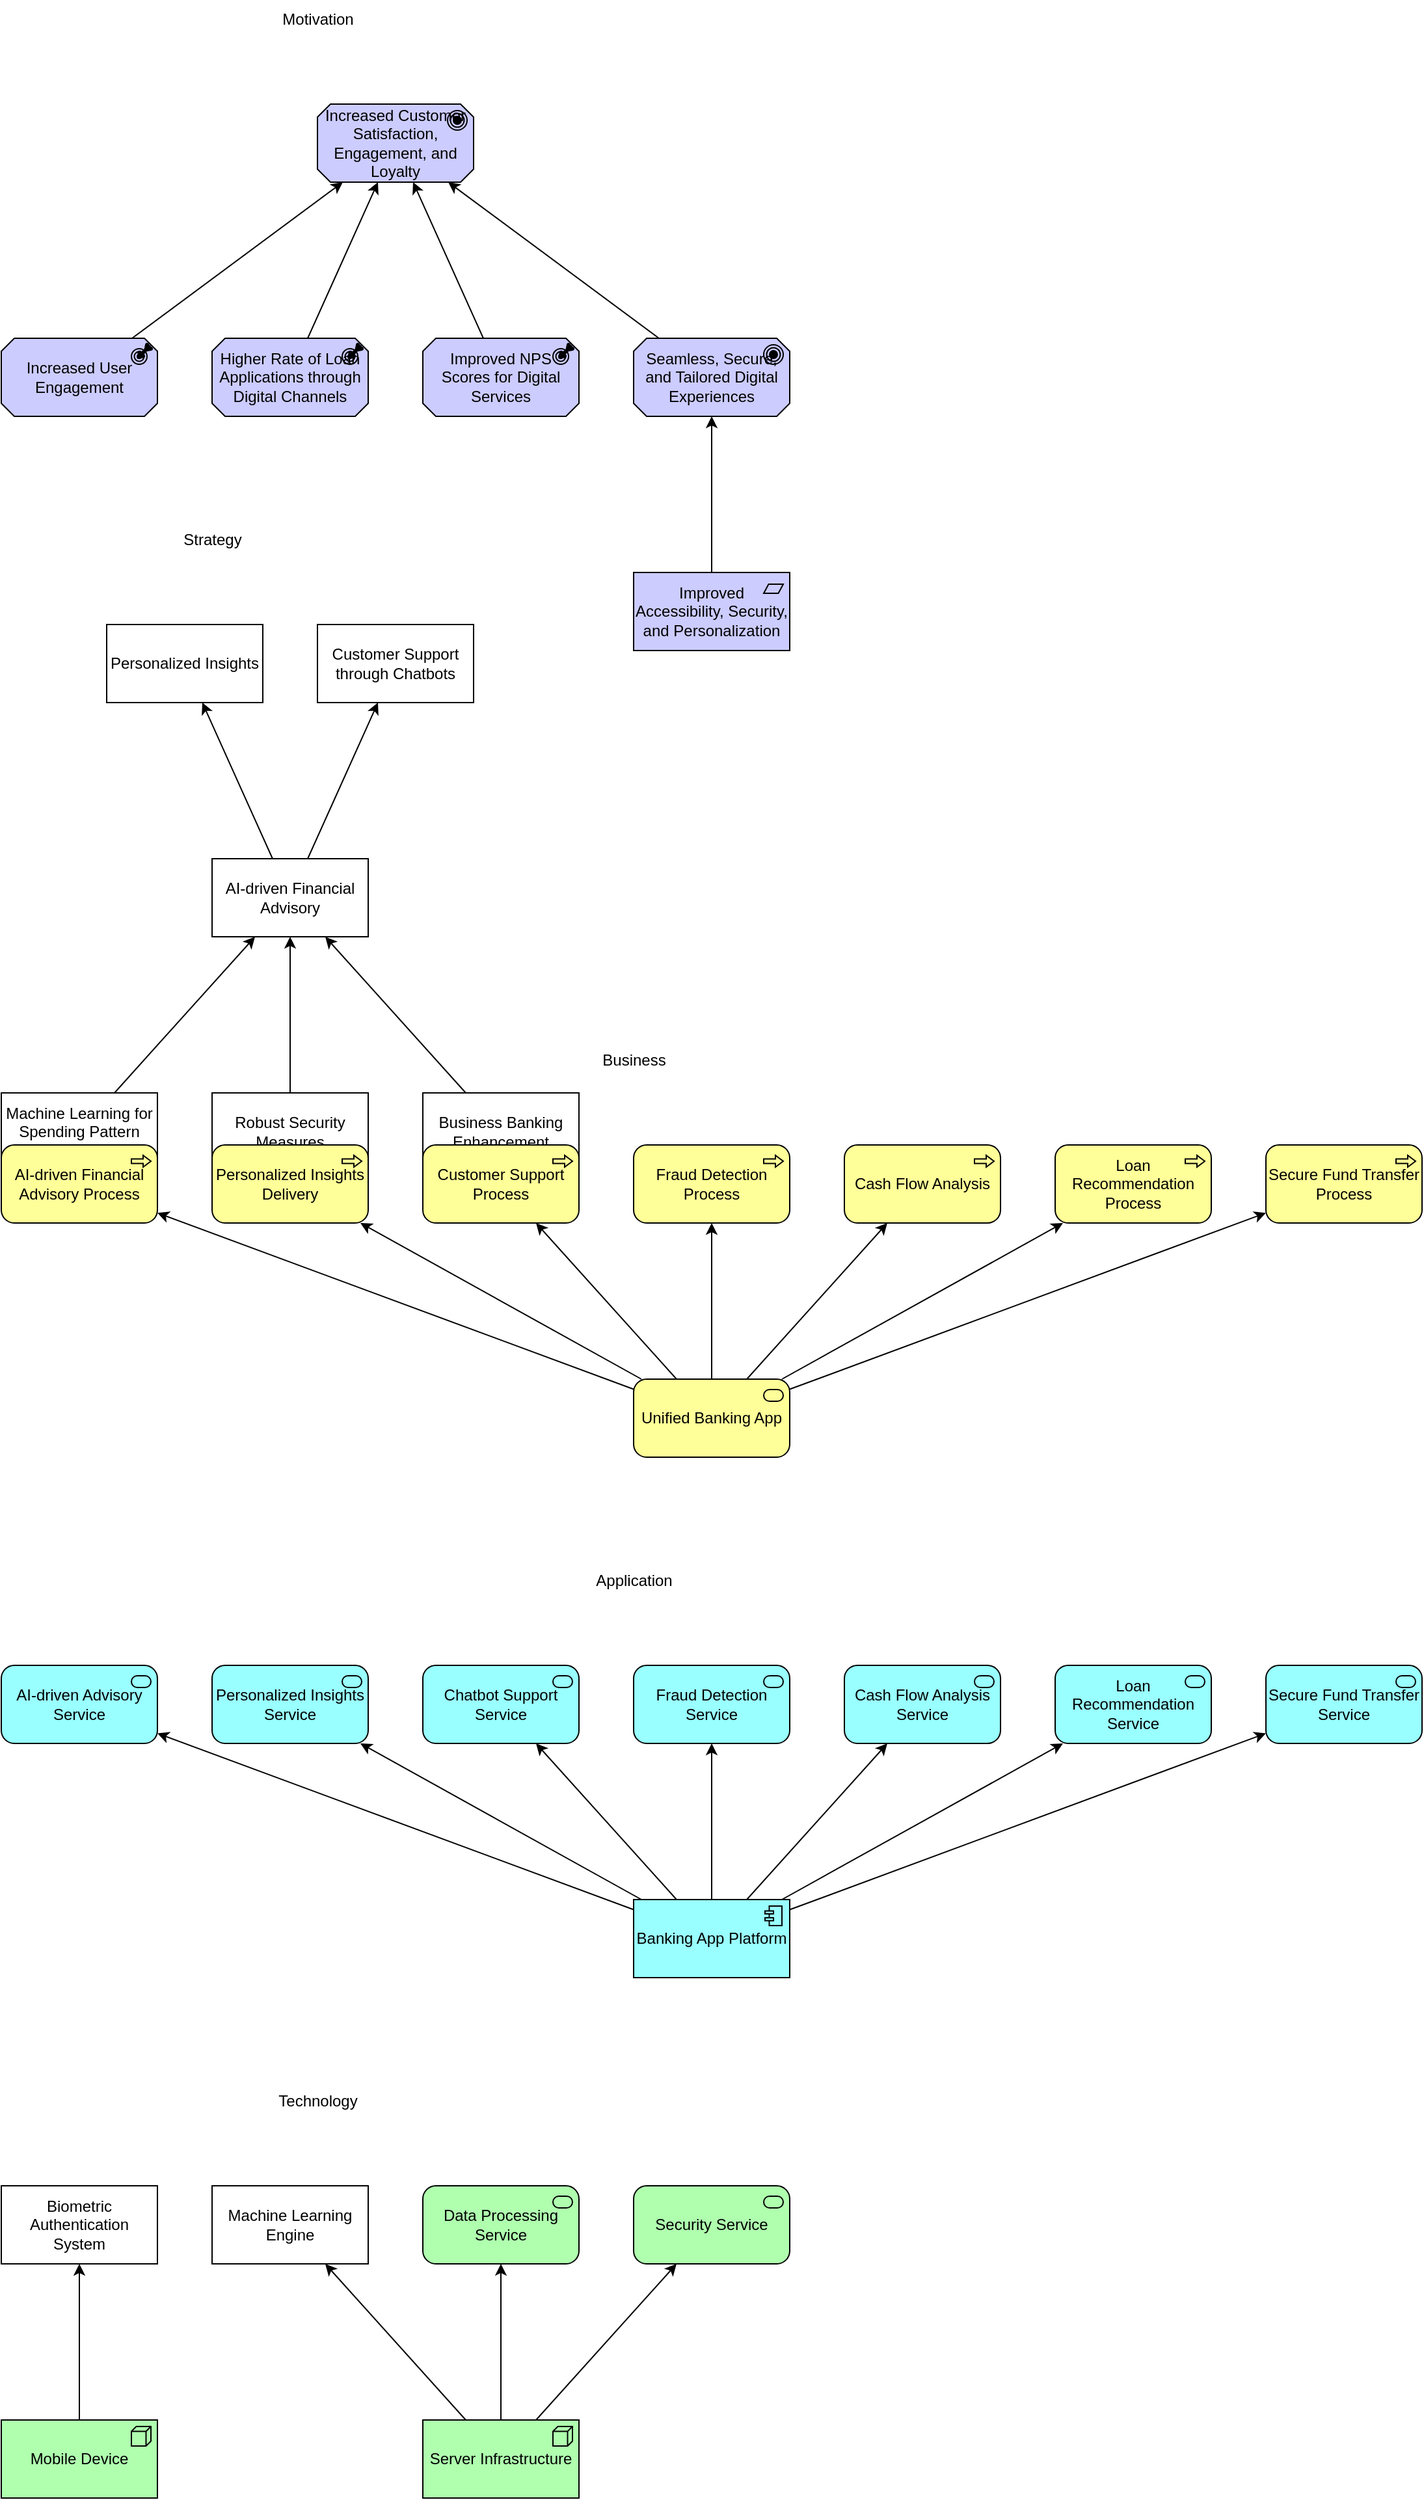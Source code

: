 <?xml version='1.0' encoding='UTF-8'?>
<mxfile version="1.0" encoding="UTF-8"><diagram name="ArchiMate Model" id="archimate_diagram"><mxGraphModel dx="1050" dy="522" grid="1" gridSize="10"><root><mxCell id="0" /><mxCell id="1" parent="0" /><mxCell id="label_Motivation" value="Motivation" style="text;html=1;align=center;verticalAlign=middle;resizable=0;points=[];" vertex="1" parent="1"><mxGeometry x="270.0" y="38.0" width="200" height="30" as="geometry" /></mxCell><mxCell id="elem_m1" value="Seamless, Secure, and Tailored Digital Experiences" style="html=1;outlineConnect=0;whiteSpace=wrap;fillColor=#CCCCFF;shape=mxgraph.archimate3.application;appType=goal;archiType=oct;" vertex="1" parent="1"><mxGeometry x="613.0" y="298.0" width="120" height="60" as="geometry" /></mxCell><mxCell id="elem_m2" value="Increased Customer Satisfaction, Engagement, and Loyalty" style="html=1;outlineConnect=0;whiteSpace=wrap;fillColor=#CCCCFF;shape=mxgraph.archimate3.application;appType=goal;archiType=oct;" vertex="1" parent="1"><mxGeometry x="370.0" y="118.0" width="120" height="60" as="geometry" /></mxCell><mxCell id="elem_m3" value="Improved Accessibility, Security, and Personalization" style="html=1;outlineConnect=0;whiteSpace=wrap;fillColor=#CCCCFF;shape=mxgraph.archimate3.application;appType=requirement;archiType=square;" vertex="1" parent="1"><mxGeometry x="613.0" y="478.0" width="120" height="60" as="geometry" /></mxCell><mxCell id="elem_m4" value="Increased User Engagement" style="html=1;outlineConnect=0;whiteSpace=wrap;fillColor=#CCCCFF;shape=mxgraph.archimate3.application;appType=outcome;archiType=oct;" vertex="1" parent="1"><mxGeometry x="127.0" y="298.0" width="120" height="60" as="geometry" /></mxCell><mxCell id="elem_m5" value="Higher Rate of Loan Applications through Digital Channels" style="html=1;outlineConnect=0;whiteSpace=wrap;fillColor=#CCCCFF;shape=mxgraph.archimate3.application;appType=outcome;archiType=oct;" vertex="1" parent="1"><mxGeometry x="289.0" y="298.0" width="120" height="60" as="geometry" /></mxCell><mxCell id="elem_m6" value="Improved NPS Scores for Digital Services" style="html=1;outlineConnect=0;whiteSpace=wrap;fillColor=#CCCCFF;shape=mxgraph.archimate3.application;appType=outcome;archiType=oct;" vertex="1" parent="1"><mxGeometry x="451.0" y="298.0" width="120" height="60" as="geometry" /></mxCell><mxCell id="conn_elem_m3_elem_m1" style="html=1;shape=mxgraph.archimate3.relationship;archiType=influence;" edge="1" source="elem_m3" target="elem_m1" parent="1"><mxGeometry relative="1" as="geometry" /></mxCell><mxCell id="conn_elem_m1_elem_m2" style="html=1;shape=mxgraph.archimate3.relationship;archiType=influence;" edge="1" source="elem_m1" target="elem_m2" parent="1"><mxGeometry relative="1" as="geometry" /></mxCell><mxCell id="conn_elem_m4_elem_m2" style="html=1;shape=mxgraph.archimate3.relationship;archiType=influence;" edge="1" source="elem_m4" target="elem_m2" parent="1"><mxGeometry relative="1" as="geometry" /></mxCell><mxCell id="conn_elem_m5_elem_m2" style="html=1;shape=mxgraph.archimate3.relationship;archiType=influence;" edge="1" source="elem_m5" target="elem_m2" parent="1"><mxGeometry relative="1" as="geometry" /></mxCell><mxCell id="conn_elem_m6_elem_m2" style="html=1;shape=mxgraph.archimate3.relationship;archiType=influence;" edge="1" source="elem_m6" target="elem_m2" parent="1"><mxGeometry relative="1" as="geometry" /></mxCell><mxCell id="label_Strategy" value="Strategy" style="text;html=1;align=center;verticalAlign=middle;resizable=0;points=[];" vertex="1" parent="1"><mxGeometry x="189.0" y="438.0" width="200" height="30" as="geometry" /></mxCell><mxCell id="elem_s1" value="AI-driven Financial Advisory" style="html=1;outlineConnect=0;whiteSpace=wrap;fillColor=#FFFFFF;shape=mxgraph.archimate3.rectangle;" vertex="1" parent="1"><mxGeometry x="289.0" y="698.0" width="120" height="60" as="geometry" /></mxCell><mxCell id="elem_s2" value="Personalized Insights" style="html=1;outlineConnect=0;whiteSpace=wrap;fillColor=#FFFFFF;shape=mxgraph.archimate3.rectangle;" vertex="1" parent="1"><mxGeometry x="208.0" y="518.0" width="120" height="60" as="geometry" /></mxCell><mxCell id="elem_s3" value="Customer Support through Chatbots" style="html=1;outlineConnect=0;whiteSpace=wrap;fillColor=#FFFFFF;shape=mxgraph.archimate3.rectangle;" vertex="1" parent="1"><mxGeometry x="370.0" y="518.0" width="120" height="60" as="geometry" /></mxCell><mxCell id="elem_s4" value="Machine Learning for Spending Pattern Analysis" style="html=1;outlineConnect=0;whiteSpace=wrap;fillColor=#FFFFFF;shape=mxgraph.archimate3.rectangle;" vertex="1" parent="1"><mxGeometry x="127.0" y="878.0" width="120" height="60" as="geometry" /></mxCell><mxCell id="elem_s5" value="Robust Security Measures" style="html=1;outlineConnect=0;whiteSpace=wrap;fillColor=#FFFFFF;shape=mxgraph.archimate3.rectangle;" vertex="1" parent="1"><mxGeometry x="289.0" y="878.0" width="120" height="60" as="geometry" /></mxCell><mxCell id="elem_s6" value="Business Banking Enhancement" style="html=1;outlineConnect=0;whiteSpace=wrap;fillColor=#FFFFFF;shape=mxgraph.archimate3.rectangle;" vertex="1" parent="1"><mxGeometry x="451.0" y="878.0" width="120" height="60" as="geometry" /></mxCell><mxCell id="conn_elem_s1_elem_s2" style="html=1;shape=mxgraph.archimate3.relationship;archiType=association;" edge="1" source="elem_s1" target="elem_s2" parent="1"><mxGeometry relative="1" as="geometry" /></mxCell><mxCell id="conn_elem_s1_elem_s3" style="html=1;shape=mxgraph.archimate3.relationship;archiType=association;" edge="1" source="elem_s1" target="elem_s3" parent="1"><mxGeometry relative="1" as="geometry" /></mxCell><mxCell id="conn_elem_s4_elem_s1" style="html=1;shape=mxgraph.archimate3.relationship;archiType=association;" edge="1" source="elem_s4" target="elem_s1" parent="1"><mxGeometry relative="1" as="geometry" /></mxCell><mxCell id="conn_elem_s5_elem_s1" style="html=1;shape=mxgraph.archimate3.relationship;archiType=association;" edge="1" source="elem_s5" target="elem_s1" parent="1"><mxGeometry relative="1" as="geometry" /></mxCell><mxCell id="conn_elem_s6_elem_s1" style="html=1;shape=mxgraph.archimate3.relationship;archiType=association;" edge="1" source="elem_s6" target="elem_s1" parent="1"><mxGeometry relative="1" as="geometry" /></mxCell><mxCell id="label_Business" value="Business" style="text;html=1;align=center;verticalAlign=middle;resizable=0;points=[];" vertex="1" parent="1"><mxGeometry x="513.0" y="838.0" width="200" height="30" as="geometry" /></mxCell><mxCell id="elem_b1" value="Unified Banking App" style="html=1;outlineConnect=0;whiteSpace=wrap;fillColor=#ffff99;shape=mxgraph.archimate3.application;appType=serv;archiType=rounded;" vertex="1" parent="1"><mxGeometry x="613.0" y="1098.0" width="120" height="60" as="geometry" /></mxCell><mxCell id="elem_b2" value="AI-driven Financial Advisory Process" style="html=1;outlineConnect=0;whiteSpace=wrap;fillColor=#ffff99;shape=mxgraph.archimate3.application;appType=proc;archiType=rounded;" vertex="1" parent="1"><mxGeometry x="127.0" y="918.0" width="120" height="60" as="geometry" /></mxCell><mxCell id="elem_b3" value="Personalized Insights Delivery" style="html=1;outlineConnect=0;whiteSpace=wrap;fillColor=#ffff99;shape=mxgraph.archimate3.application;appType=proc;archiType=rounded;" vertex="1" parent="1"><mxGeometry x="289.0" y="918.0" width="120" height="60" as="geometry" /></mxCell><mxCell id="elem_b4" value="Customer Support Process" style="html=1;outlineConnect=0;whiteSpace=wrap;fillColor=#ffff99;shape=mxgraph.archimate3.application;appType=proc;archiType=rounded;" vertex="1" parent="1"><mxGeometry x="451.0" y="918.0" width="120" height="60" as="geometry" /></mxCell><mxCell id="elem_b5" value="Fraud Detection Process" style="html=1;outlineConnect=0;whiteSpace=wrap;fillColor=#ffff99;shape=mxgraph.archimate3.application;appType=proc;archiType=rounded;" vertex="1" parent="1"><mxGeometry x="613.0" y="918.0" width="120" height="60" as="geometry" /></mxCell><mxCell id="elem_b6" value="Cash Flow Analysis" style="html=1;outlineConnect=0;whiteSpace=wrap;fillColor=#ffff99;shape=mxgraph.archimate3.application;appType=proc;archiType=rounded;" vertex="1" parent="1"><mxGeometry x="775.0" y="918.0" width="120" height="60" as="geometry" /></mxCell><mxCell id="elem_b7" value="Loan Recommendation Process" style="html=1;outlineConnect=0;whiteSpace=wrap;fillColor=#ffff99;shape=mxgraph.archimate3.application;appType=proc;archiType=rounded;" vertex="1" parent="1"><mxGeometry x="937.0" y="918.0" width="120" height="60" as="geometry" /></mxCell><mxCell id="elem_b8" value="Secure Fund Transfer Process" style="html=1;outlineConnect=0;whiteSpace=wrap;fillColor=#ffff99;shape=mxgraph.archimate3.application;appType=proc;archiType=rounded;" vertex="1" parent="1"><mxGeometry x="1099.0" y="918.0" width="120" height="60" as="geometry" /></mxCell><mxCell id="conn_elem_b1_elem_b2" style="html=1;shape=mxgraph.archimate3.relationship;archiType=association;" edge="1" source="elem_b1" target="elem_b2" parent="1"><mxGeometry relative="1" as="geometry" /></mxCell><mxCell id="conn_elem_b1_elem_b3" style="html=1;shape=mxgraph.archimate3.relationship;archiType=association;" edge="1" source="elem_b1" target="elem_b3" parent="1"><mxGeometry relative="1" as="geometry" /></mxCell><mxCell id="conn_elem_b1_elem_b4" style="html=1;shape=mxgraph.archimate3.relationship;archiType=association;" edge="1" source="elem_b1" target="elem_b4" parent="1"><mxGeometry relative="1" as="geometry" /></mxCell><mxCell id="conn_elem_b1_elem_b5" style="html=1;shape=mxgraph.archimate3.relationship;archiType=association;" edge="1" source="elem_b1" target="elem_b5" parent="1"><mxGeometry relative="1" as="geometry" /></mxCell><mxCell id="conn_elem_b1_elem_b6" style="html=1;shape=mxgraph.archimate3.relationship;archiType=association;" edge="1" source="elem_b1" target="elem_b6" parent="1"><mxGeometry relative="1" as="geometry" /></mxCell><mxCell id="conn_elem_b1_elem_b7" style="html=1;shape=mxgraph.archimate3.relationship;archiType=association;" edge="1" source="elem_b1" target="elem_b7" parent="1"><mxGeometry relative="1" as="geometry" /></mxCell><mxCell id="conn_elem_b1_elem_b8" style="html=1;shape=mxgraph.archimate3.relationship;archiType=association;" edge="1" source="elem_b1" target="elem_b8" parent="1"><mxGeometry relative="1" as="geometry" /></mxCell><mxCell id="label_Application" value="Application" style="text;html=1;align=center;verticalAlign=middle;resizable=0;points=[];" vertex="1" parent="1"><mxGeometry x="513.0" y="1238.0" width="200" height="30" as="geometry" /></mxCell><mxCell id="elem_a1" value="Banking App Platform" style="html=1;outlineConnect=0;whiteSpace=wrap;fillColor=#99ffff;shape=mxgraph.archimate3.application;appType=comp;archiType=square;" vertex="1" parent="1"><mxGeometry x="613.0" y="1498.0" width="120" height="60" as="geometry" /></mxCell><mxCell id="elem_a2" value="AI-driven Advisory Service" style="html=1;outlineConnect=0;whiteSpace=wrap;fillColor=#99ffff;shape=mxgraph.archimate3.application;appType=serv;archiType=rounded;" vertex="1" parent="1"><mxGeometry x="127.0" y="1318.0" width="120" height="60" as="geometry" /></mxCell><mxCell id="elem_a3" value="Personalized Insights Service" style="html=1;outlineConnect=0;whiteSpace=wrap;fillColor=#99ffff;shape=mxgraph.archimate3.application;appType=serv;archiType=rounded;" vertex="1" parent="1"><mxGeometry x="289.0" y="1318.0" width="120" height="60" as="geometry" /></mxCell><mxCell id="elem_a4" value="Chatbot Support Service" style="html=1;outlineConnect=0;whiteSpace=wrap;fillColor=#99ffff;shape=mxgraph.archimate3.application;appType=serv;archiType=rounded;" vertex="1" parent="1"><mxGeometry x="451.0" y="1318.0" width="120" height="60" as="geometry" /></mxCell><mxCell id="elem_a5" value="Fraud Detection Service" style="html=1;outlineConnect=0;whiteSpace=wrap;fillColor=#99ffff;shape=mxgraph.archimate3.application;appType=serv;archiType=rounded;" vertex="1" parent="1"><mxGeometry x="613.0" y="1318.0" width="120" height="60" as="geometry" /></mxCell><mxCell id="elem_a6" value="Cash Flow Analysis Service" style="html=1;outlineConnect=0;whiteSpace=wrap;fillColor=#99ffff;shape=mxgraph.archimate3.application;appType=serv;archiType=rounded;" vertex="1" parent="1"><mxGeometry x="775.0" y="1318.0" width="120" height="60" as="geometry" /></mxCell><mxCell id="elem_a7" value="Loan Recommendation Service" style="html=1;outlineConnect=0;whiteSpace=wrap;fillColor=#99ffff;shape=mxgraph.archimate3.application;appType=serv;archiType=rounded;" vertex="1" parent="1"><mxGeometry x="937.0" y="1318.0" width="120" height="60" as="geometry" /></mxCell><mxCell id="elem_a8" value="Secure Fund Transfer Service" style="html=1;outlineConnect=0;whiteSpace=wrap;fillColor=#99ffff;shape=mxgraph.archimate3.application;appType=serv;archiType=rounded;" vertex="1" parent="1"><mxGeometry x="1099.0" y="1318.0" width="120" height="60" as="geometry" /></mxCell><mxCell id="conn_elem_a1_elem_a2" style="html=1;shape=mxgraph.archimate3.relationship;archiType=association;" edge="1" source="elem_a1" target="elem_a2" parent="1"><mxGeometry relative="1" as="geometry" /></mxCell><mxCell id="conn_elem_a1_elem_a3" style="html=1;shape=mxgraph.archimate3.relationship;archiType=association;" edge="1" source="elem_a1" target="elem_a3" parent="1"><mxGeometry relative="1" as="geometry" /></mxCell><mxCell id="conn_elem_a1_elem_a4" style="html=1;shape=mxgraph.archimate3.relationship;archiType=association;" edge="1" source="elem_a1" target="elem_a4" parent="1"><mxGeometry relative="1" as="geometry" /></mxCell><mxCell id="conn_elem_a1_elem_a5" style="html=1;shape=mxgraph.archimate3.relationship;archiType=association;" edge="1" source="elem_a1" target="elem_a5" parent="1"><mxGeometry relative="1" as="geometry" /></mxCell><mxCell id="conn_elem_a1_elem_a6" style="html=1;shape=mxgraph.archimate3.relationship;archiType=association;" edge="1" source="elem_a1" target="elem_a6" parent="1"><mxGeometry relative="1" as="geometry" /></mxCell><mxCell id="conn_elem_a1_elem_a7" style="html=1;shape=mxgraph.archimate3.relationship;archiType=association;" edge="1" source="elem_a1" target="elem_a7" parent="1"><mxGeometry relative="1" as="geometry" /></mxCell><mxCell id="conn_elem_a1_elem_a8" style="html=1;shape=mxgraph.archimate3.relationship;archiType=association;" edge="1" source="elem_a1" target="elem_a8" parent="1"><mxGeometry relative="1" as="geometry" /></mxCell><mxCell id="label_Technology" value="Technology" style="text;html=1;align=center;verticalAlign=middle;resizable=0;points=[];" vertex="1" parent="1"><mxGeometry x="270.0" y="1638.0" width="200" height="30" as="geometry" /></mxCell><mxCell id="elem_t1" value="Mobile Device" style="html=1;outlineConnect=0;whiteSpace=wrap;fillColor=#AFFFAF;shape=mxgraph.archimate3.application;appType=node;archiType=square;" vertex="1" parent="1"><mxGeometry x="127.0" y="1898.0" width="120" height="60" as="geometry" /></mxCell><mxCell id="elem_t2" value="Server Infrastructure" style="html=1;outlineConnect=0;whiteSpace=wrap;fillColor=#AFFFAF;shape=mxgraph.archimate3.application;appType=node;archiType=square;" vertex="1" parent="1"><mxGeometry x="451.0" y="1898.0" width="120" height="60" as="geometry" /></mxCell><mxCell id="elem_t3" value="Biometric Authentication System" style="html=1;outlineConnect=0;whiteSpace=wrap;fillColor=#FFFFFF;shape=mxgraph.archimate3.rectangle;" vertex="1" parent="1"><mxGeometry x="127.0" y="1718.0" width="120" height="60" as="geometry" /></mxCell><mxCell id="elem_t4" value="Machine Learning Engine" style="html=1;outlineConnect=0;whiteSpace=wrap;fillColor=#FFFFFF;shape=mxgraph.archimate3.rectangle;" vertex="1" parent="1"><mxGeometry x="289.0" y="1718.0" width="120" height="60" as="geometry" /></mxCell><mxCell id="elem_t5" value="Data Processing Service" style="html=1;outlineConnect=0;whiteSpace=wrap;fillColor=#AFFFAF;shape=mxgraph.archimate3.application;appType=serv;archiType=rounded;" vertex="1" parent="1"><mxGeometry x="451.0" y="1718.0" width="120" height="60" as="geometry" /></mxCell><mxCell id="elem_t6" value="Security Service" style="html=1;outlineConnect=0;whiteSpace=wrap;fillColor=#AFFFAF;shape=mxgraph.archimate3.application;appType=serv;archiType=rounded;" vertex="1" parent="1"><mxGeometry x="613.0" y="1718.0" width="120" height="60" as="geometry" /></mxCell><mxCell id="conn_elem_t1_elem_t3" style="html=1;shape=mxgraph.archimate3.relationship;archiType=assignment;" edge="1" source="elem_t1" target="elem_t3" parent="1"><mxGeometry relative="1" as="geometry" /></mxCell><mxCell id="conn_elem_t2_elem_t4" style="html=1;shape=mxgraph.archimate3.relationship;archiType=assignment;" edge="1" source="elem_t2" target="elem_t4" parent="1"><mxGeometry relative="1" as="geometry" /></mxCell><mxCell id="conn_elem_t2_elem_t5" style="html=1;shape=mxgraph.archimate3.relationship;archiType=assignment;" edge="1" source="elem_t2" target="elem_t5" parent="1"><mxGeometry relative="1" as="geometry" /></mxCell><mxCell id="conn_elem_t2_elem_t6" style="html=1;shape=mxgraph.archimate3.relationship;archiType=assignment;" edge="1" source="elem_t2" target="elem_t6" parent="1"><mxGeometry relative="1" as="geometry" /></mxCell></root></mxGraphModel></diagram></mxfile>